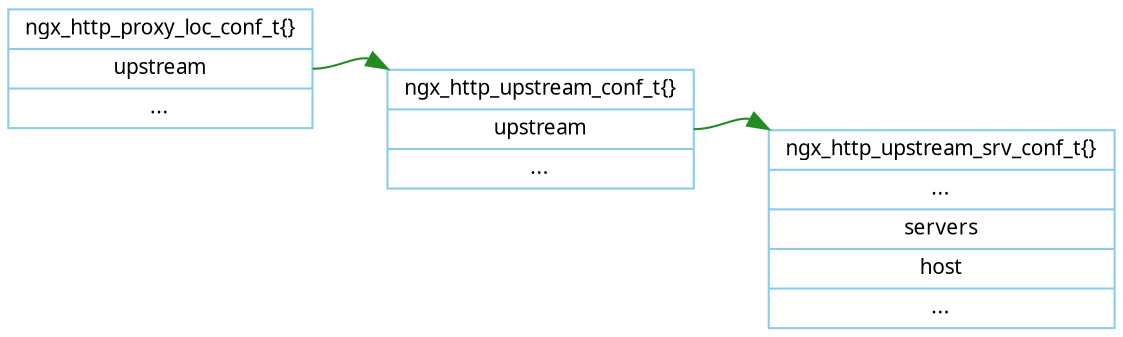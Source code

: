 digraph ngx_proxy_location {
   rankdir=LR;
   node [shape=record, color=skyblue, fontname="Verdana", fontsize=10];
   edge [color=forestgreen, fontname="Verdana", fontsize=10];
 
 
   ngx_http_proxy_loc_conf_t [label="<head>ngx_http_proxy_loc_conf_t\{\}|<upstream>upstream|..."];
   ngx_http_upstream_conf_t [label="<head>ngx_http_upstream_conf_t\{\}|<upstream>upstream|..."];
   ngx_http_upstream_srv_conf_t [label="<head>ngx_http_upstream_srv_conf_t\{\}|...|<servers>servers|host|..."];
   
   
   ngx_http_proxy_loc_conf_t:upstream -> ngx_http_upstream_conf_t:head:nw;
   ngx_http_upstream_conf_t:upstream -> ngx_http_upstream_srv_conf_t:head:nw;
}